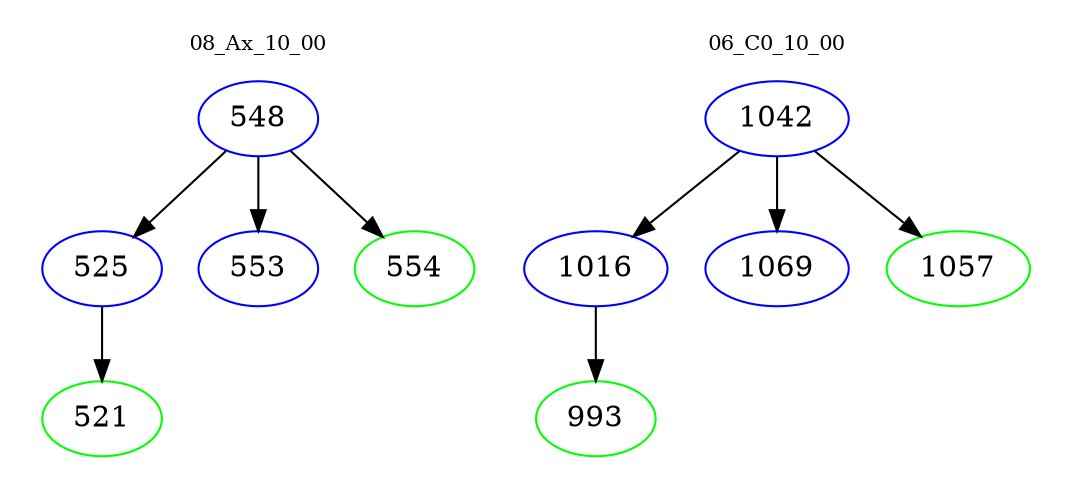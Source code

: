digraph{
subgraph cluster_0 {
color = white
label = "08_Ax_10_00";
fontsize=10;
T0_548 [label="548", color="blue"]
T0_548 -> T0_525 [color="black"]
T0_525 [label="525", color="blue"]
T0_525 -> T0_521 [color="black"]
T0_521 [label="521", color="green"]
T0_548 -> T0_553 [color="black"]
T0_553 [label="553", color="blue"]
T0_548 -> T0_554 [color="black"]
T0_554 [label="554", color="green"]
}
subgraph cluster_1 {
color = white
label = "06_C0_10_00";
fontsize=10;
T1_1042 [label="1042", color="blue"]
T1_1042 -> T1_1016 [color="black"]
T1_1016 [label="1016", color="blue"]
T1_1016 -> T1_993 [color="black"]
T1_993 [label="993", color="green"]
T1_1042 -> T1_1069 [color="black"]
T1_1069 [label="1069", color="blue"]
T1_1042 -> T1_1057 [color="black"]
T1_1057 [label="1057", color="green"]
}
}
